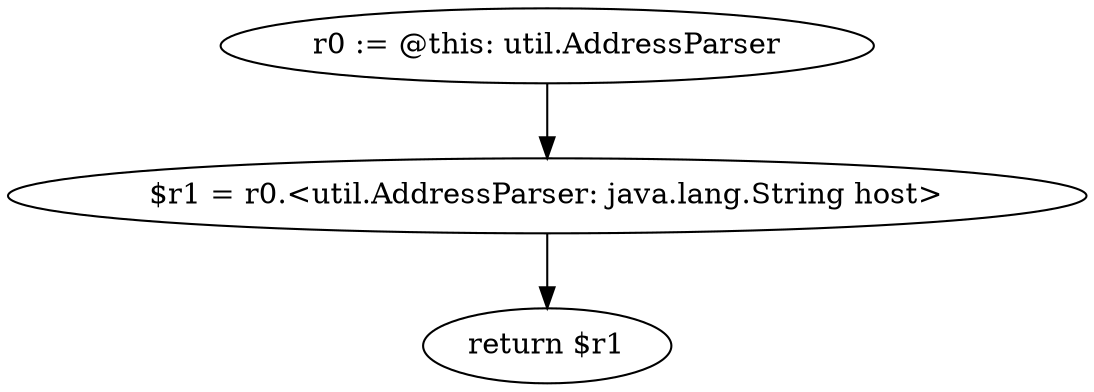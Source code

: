 digraph "unitGraph" {
    "r0 := @this: util.AddressParser"
    "$r1 = r0.<util.AddressParser: java.lang.String host>"
    "return $r1"
    "r0 := @this: util.AddressParser"->"$r1 = r0.<util.AddressParser: java.lang.String host>";
    "$r1 = r0.<util.AddressParser: java.lang.String host>"->"return $r1";
}

